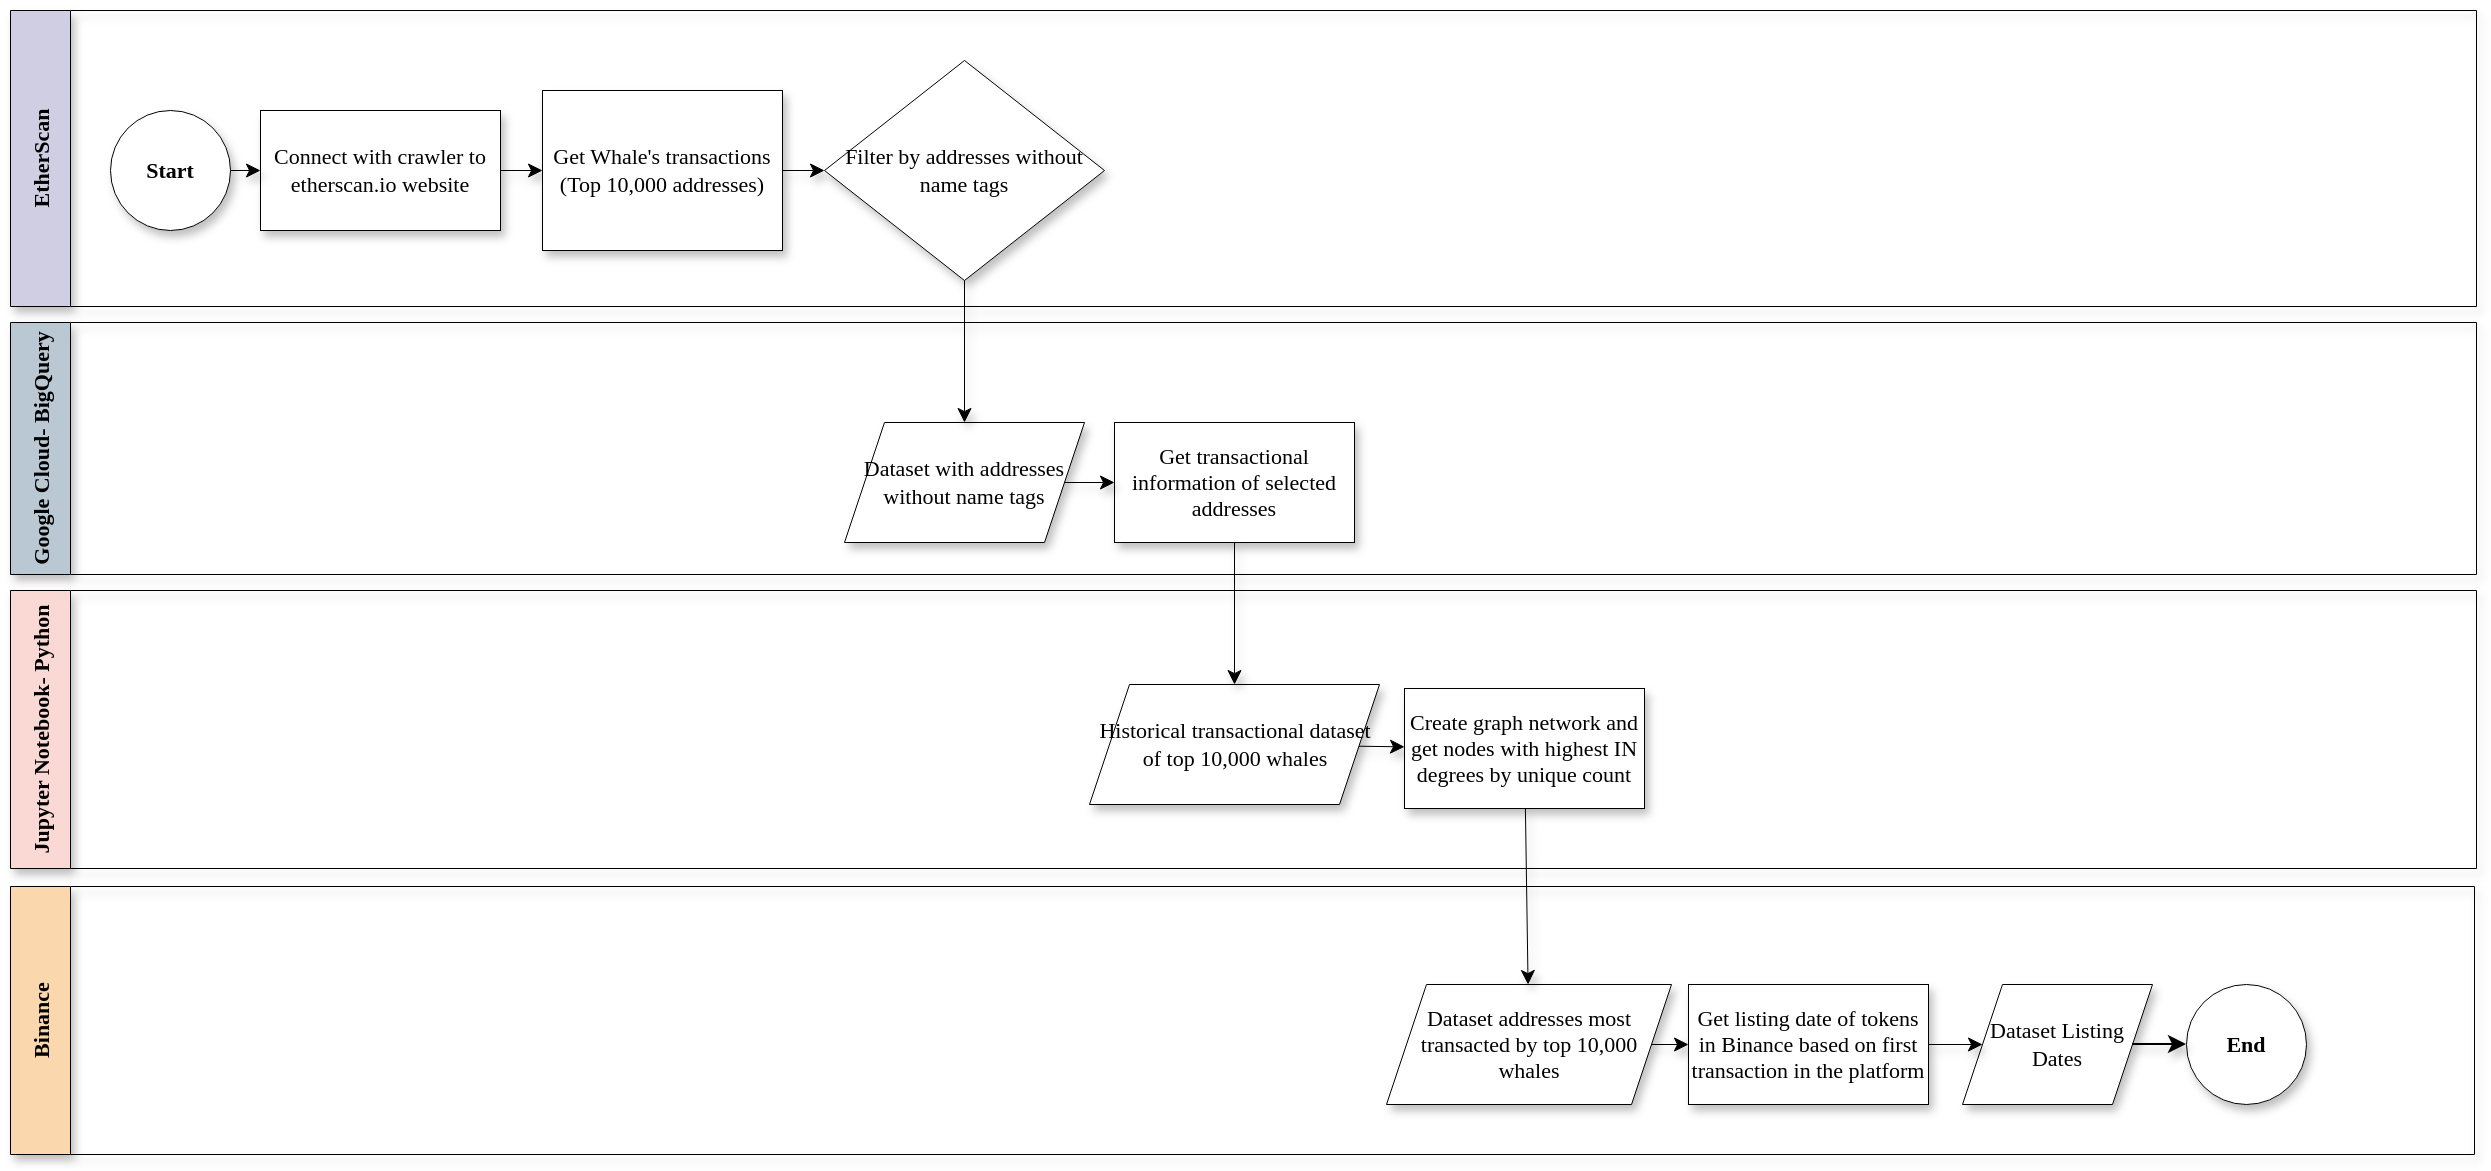 <mxfile>
    <diagram id="gb0O3ZrOsDebWWB2hDiF" name="Page-1">
        <mxGraphModel dx="1460" dy="775" grid="0" gridSize="10" guides="1" tooltips="1" connect="1" arrows="1" fold="1" page="1" pageScale="1" pageWidth="1654" pageHeight="1169" math="0" shadow="0">
            <root>
                <mxCell id="0"/>
                <mxCell id="1" parent="0"/>
                <mxCell id="2" value="Google Cloud- BigQuery" style="swimlane;horizontal=0;fillColor=#bac8d3;strokeColor=#000000;startSize=30;fontSize=11;fontFamily=Times New Roman;strokeWidth=0.5;sketch=0;shadow=1;" parent="1" vertex="1">
                    <mxGeometry x="112" y="308" width="1233" height="126" as="geometry"/>
                </mxCell>
                <mxCell id="3" value="Get transactional information of selected addresses" style="rounded=0;whiteSpace=wrap;html=1;fontSize=11;fontFamily=Times New Roman;strokeWidth=0.5;strokeColor=#000000;sketch=0;shadow=1;" parent="2" vertex="1">
                    <mxGeometry x="552" y="50" width="120" height="60" as="geometry"/>
                </mxCell>
                <mxCell id="18" style="edgeStyle=none;html=1;exitX=1;exitY=0.5;exitDx=0;exitDy=0;entryX=0;entryY=0.5;entryDx=0;entryDy=0;fontSize=11;fontFamily=Times New Roman;strokeWidth=0.5;strokeColor=#000000;sketch=0;shadow=1;" parent="2" source="16" target="3" edge="1">
                    <mxGeometry relative="1" as="geometry"/>
                </mxCell>
                <mxCell id="16" value="Dataset with addresses without name tags" style="shape=parallelogram;perimeter=parallelogramPerimeter;whiteSpace=wrap;html=1;fixedSize=1;rounded=0;fontSize=11;fontFamily=Times New Roman;strokeWidth=0.5;strokeColor=#000000;sketch=0;shadow=1;" parent="2" vertex="1">
                    <mxGeometry x="417" y="50" width="120" height="60" as="geometry"/>
                </mxCell>
                <mxCell id="4" value="EtherScan" style="swimlane;horizontal=0;fillColor=#d0cee2;strokeColor=#000000;startSize=30;fontSize=11;fontFamily=Times New Roman;strokeWidth=0.5;sketch=0;shadow=1;" parent="1" vertex="1">
                    <mxGeometry x="112" y="152" width="1233" height="148" as="geometry"/>
                </mxCell>
                <mxCell id="7" value="" style="edgeStyle=none;html=1;fontSize=11;fontFamily=Times New Roman;strokeWidth=0.5;strokeColor=#000000;sketch=0;shadow=1;" parent="4" source="5" target="6" edge="1">
                    <mxGeometry relative="1" as="geometry"/>
                </mxCell>
                <mxCell id="5" value="Connect with crawler to etherscan.io website" style="rounded=0;whiteSpace=wrap;html=1;fontSize=11;fontFamily=Times New Roman;strokeWidth=0.5;strokeColor=#000000;sketch=0;shadow=1;" parent="4" vertex="1">
                    <mxGeometry x="125" y="50" width="120" height="60" as="geometry"/>
                </mxCell>
                <mxCell id="15" value="" style="edgeStyle=none;html=1;fontSize=11;fontFamily=Times New Roman;strokeWidth=0.5;strokeColor=#000000;sketch=0;shadow=1;" parent="4" source="6" target="14" edge="1">
                    <mxGeometry relative="1" as="geometry"/>
                </mxCell>
                <mxCell id="6" value="Get Whale's transactions (Top 10,000 addresses)" style="rounded=0;whiteSpace=wrap;html=1;fontSize=11;fontFamily=Times New Roman;strokeWidth=0.5;strokeColor=#000000;sketch=0;shadow=1;" parent="4" vertex="1">
                    <mxGeometry x="266" y="40" width="120" height="80" as="geometry"/>
                </mxCell>
                <mxCell id="10" style="edgeStyle=none;html=1;exitX=1;exitY=0.5;exitDx=0;exitDy=0;fontSize=11;fontFamily=Times New Roman;strokeWidth=0.5;strokeColor=#000000;sketch=0;shadow=1;entryX=0;entryY=0.5;entryDx=0;entryDy=0;" parent="4" source="9" target="5" edge="1">
                    <mxGeometry relative="1" as="geometry">
                        <mxPoint x="129" y="80" as="targetPoint"/>
                    </mxGeometry>
                </mxCell>
                <mxCell id="9" value="Start" style="ellipse;whiteSpace=wrap;html=1;aspect=fixed;fontSize=11;fontStyle=1;fontFamily=Times New Roman;strokeWidth=0.5;strokeColor=#000000;sketch=0;shadow=1;" parent="4" vertex="1">
                    <mxGeometry x="50" y="50" width="60" height="60" as="geometry"/>
                </mxCell>
                <mxCell id="14" value="Filter by addresses without name tags" style="rhombus;whiteSpace=wrap;html=1;rounded=0;fontSize=11;fontFamily=Times New Roman;strokeWidth=0.5;strokeColor=#000000;sketch=0;shadow=1;" parent="4" vertex="1">
                    <mxGeometry x="407" y="25" width="140" height="110" as="geometry"/>
                </mxCell>
                <mxCell id="17" value="" style="edgeStyle=none;html=1;fontSize=11;fontFamily=Times New Roman;strokeWidth=0.5;strokeColor=#000000;sketch=0;shadow=1;" parent="1" source="14" target="16" edge="1">
                    <mxGeometry relative="1" as="geometry"/>
                </mxCell>
                <mxCell id="21" value="Jupyter Notebook- Python" style="swimlane;horizontal=0;fillColor=#fad9d5;strokeColor=#000000;startSize=30;fontSize=11;fontFamily=Times New Roman;strokeWidth=0.5;sketch=0;shadow=1;" parent="1" vertex="1">
                    <mxGeometry x="112" y="442" width="1233" height="139" as="geometry"/>
                </mxCell>
                <mxCell id="22" value="" style="edgeStyle=none;html=1;fontSize=10;" parent="21" edge="1">
                    <mxGeometry relative="1" as="geometry">
                        <mxPoint x="860" y="80" as="targetPoint"/>
                    </mxGeometry>
                </mxCell>
                <mxCell id="24" style="edgeStyle=none;html=1;exitX=1;exitY=0.5;exitDx=0;exitDy=0;entryX=0;entryY=0.5;entryDx=0;entryDy=0;fontSize=10;" parent="21" edge="1">
                    <mxGeometry relative="1" as="geometry">
                        <mxPoint x="650" y="80" as="targetPoint"/>
                    </mxGeometry>
                </mxCell>
                <mxCell id="28" value="" style="edgeStyle=none;html=1;fontSize=11;fontFamily=Times New Roman;strokeWidth=0.5;strokeColor=#000000;sketch=0;shadow=1;" parent="21" source="19" target="27" edge="1">
                    <mxGeometry relative="1" as="geometry"/>
                </mxCell>
                <mxCell id="19" value="Historical transactional dataset of top 10,000 whales" style="shape=parallelogram;perimeter=parallelogramPerimeter;whiteSpace=wrap;html=1;fixedSize=1;rounded=0;sketch=0;fontSize=11;fontFamily=Times New Roman;strokeWidth=0.5;strokeColor=#000000;shadow=1;" parent="21" vertex="1">
                    <mxGeometry x="539.5" y="47" width="145" height="60" as="geometry"/>
                </mxCell>
                <mxCell id="27" value="Create graph network and get nodes with highest IN degrees by unique count" style="whiteSpace=wrap;html=1;rounded=0;sketch=0;fontSize=11;fontFamily=Times New Roman;strokeWidth=0.5;strokeColor=#000000;shadow=1;" parent="21" vertex="1">
                    <mxGeometry x="697" y="49" width="120" height="60" as="geometry"/>
                </mxCell>
                <mxCell id="20" value="" style="edgeStyle=none;html=1;fontSize=11;fontFamily=Times New Roman;strokeWidth=0.5;strokeColor=#000000;sketch=0;shadow=1;" parent="1" source="3" target="19" edge="1">
                    <mxGeometry relative="1" as="geometry"/>
                </mxCell>
                <mxCell id="29" value="Binance" style="swimlane;horizontal=0;fillColor=#fad7ac;strokeColor=#000000;startSize=30;fontSize=11;fontFamily=Times New Roman;strokeWidth=0.5;sketch=0;shadow=1;" parent="1" vertex="1">
                    <mxGeometry x="112" y="590" width="1232" height="134" as="geometry"/>
                </mxCell>
                <mxCell id="30" value="" style="edgeStyle=none;html=1;fontSize=10;" parent="29" edge="1">
                    <mxGeometry relative="1" as="geometry">
                        <mxPoint x="860" y="80" as="targetPoint"/>
                    </mxGeometry>
                </mxCell>
                <mxCell id="31" style="edgeStyle=none;html=1;exitX=1;exitY=0.5;exitDx=0;exitDy=0;entryX=0;entryY=0.5;entryDx=0;entryDy=0;fontSize=10;" parent="29" edge="1">
                    <mxGeometry relative="1" as="geometry">
                        <mxPoint x="650" y="80" as="targetPoint"/>
                    </mxGeometry>
                </mxCell>
                <mxCell id="40" value="" style="edgeStyle=none;html=1;fontSize=11;fontFamily=Times New Roman;strokeWidth=0.5;strokeColor=#000000;sketch=0;shadow=1;" parent="29" source="35" target="39" edge="1">
                    <mxGeometry relative="1" as="geometry"/>
                </mxCell>
                <mxCell id="35" value="Dataset addresses most transacted by top 10,000 whales" style="shape=parallelogram;perimeter=parallelogramPerimeter;whiteSpace=wrap;html=1;fixedSize=1;rounded=0;sketch=0;fontSize=11;fontFamily=Times New Roman;strokeWidth=0.5;strokeColor=#000000;shadow=1;" parent="29" vertex="1">
                    <mxGeometry x="688" y="49" width="142.5" height="60" as="geometry"/>
                </mxCell>
                <mxCell id="39" value="Get listing date of tokens in Binance based on first transaction in the platform" style="whiteSpace=wrap;html=1;rounded=0;sketch=0;fontSize=11;fontFamily=Times New Roman;strokeWidth=0.5;strokeColor=#000000;shadow=1;" parent="29" vertex="1">
                    <mxGeometry x="839" y="49" width="120" height="60" as="geometry"/>
                </mxCell>
                <mxCell id="41" value="Dataset Listing Dates" style="shape=parallelogram;perimeter=parallelogramPerimeter;whiteSpace=wrap;html=1;fixedSize=1;rounded=0;sketch=0;fontSize=11;fontFamily=Times New Roman;strokeWidth=0.5;strokeColor=#000000;shadow=1;" parent="29" vertex="1">
                    <mxGeometry x="976" y="49" width="95" height="60" as="geometry"/>
                </mxCell>
                <mxCell id="42" value="" style="edgeStyle=none;html=1;fontSize=11;fontFamily=Times New Roman;strokeWidth=0.5;strokeColor=#000000;sketch=0;shadow=1;" parent="29" source="39" target="41" edge="1">
                    <mxGeometry relative="1" as="geometry"/>
                </mxCell>
                <mxCell id="47" value="End" style="ellipse;whiteSpace=wrap;html=1;fontSize=11;fontFamily=Times New Roman;strokeColor=#000000;rounded=0;sketch=0;spacing=2;labelBorderColor=none;labelBackgroundColor=none;fontStyle=1;strokeWidth=0.5;shadow=1;" parent="29" vertex="1">
                    <mxGeometry x="1088" y="49" width="60" height="60" as="geometry"/>
                </mxCell>
                <mxCell id="53" style="edgeStyle=none;html=1;exitX=1;exitY=0.5;exitDx=0;exitDy=0;shadow=1;" edge="1" parent="29" source="41" target="47">
                    <mxGeometry relative="1" as="geometry">
                        <mxPoint x="1139" y="-68" as="sourcePoint"/>
                    </mxGeometry>
                </mxCell>
                <mxCell id="36" value="" style="edgeStyle=none;html=1;fontSize=11;fontFamily=Times New Roman;strokeWidth=0.5;strokeColor=#000000;sketch=0;shadow=1;" parent="1" source="27" target="35" edge="1">
                    <mxGeometry relative="1" as="geometry"/>
                </mxCell>
            </root>
        </mxGraphModel>
    </diagram>
</mxfile>
